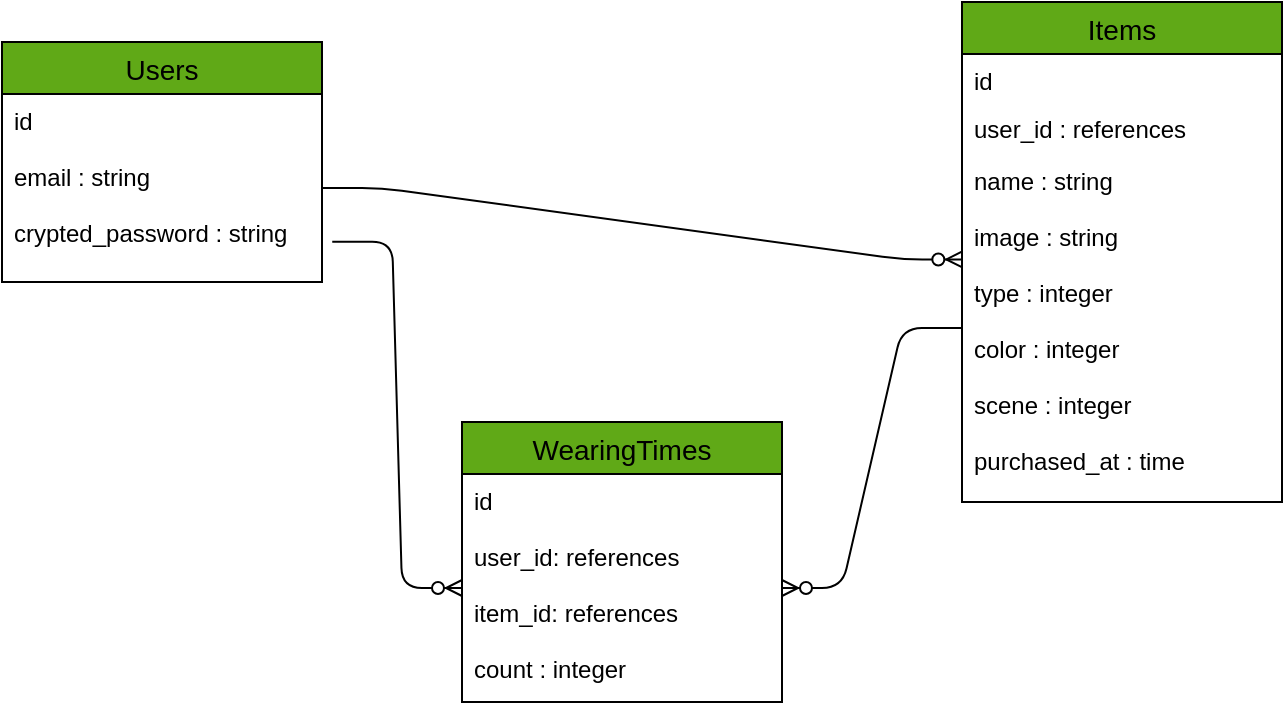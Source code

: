 <mxfile version="13.6.5">
    <diagram id="6hGFLwfOUW9BJ-s0fimq" name="Page-1">
        <mxGraphModel dx="819" dy="430" grid="1" gridSize="10" guides="1" tooltips="1" connect="1" arrows="1" fold="1" page="1" pageScale="1" pageWidth="827" pageHeight="1169" math="0" shadow="0">
            <root>
                <mxCell id="0"/>
                <mxCell id="1" parent="0"/>
                <mxCell id="11" value="" style="edgeStyle=entityRelationEdgeStyle;fontSize=12;html=1;endArrow=ERzeroToMany;endFill=1;exitX=1;exitY=0.5;exitDx=0;exitDy=0;entryX=0.001;entryY=0.303;entryDx=0;entryDy=0;entryPerimeter=0;" parent="1" source="4" target="9" edge="1">
                    <mxGeometry width="100" height="100" relative="1" as="geometry">
                        <mxPoint x="372.64" y="811.776" as="sourcePoint"/>
                        <mxPoint x="303" y="249" as="targetPoint"/>
                    </mxGeometry>
                </mxCell>
                <mxCell id="19" value="" style="edgeStyle=entityRelationEdgeStyle;fontSize=12;html=1;endArrow=ERzeroToMany;endFill=1;" edge="1" parent="1" source="9" target="18">
                    <mxGeometry width="100" height="100" relative="1" as="geometry">
                        <mxPoint x="220" y="263" as="sourcePoint"/>
                        <mxPoint x="460.16" y="218.722" as="targetPoint"/>
                    </mxGeometry>
                </mxCell>
                <mxCell id="20" value="" style="edgeStyle=entityRelationEdgeStyle;fontSize=12;html=1;endArrow=ERzeroToMany;endFill=1;entryX=0;entryY=0.5;entryDx=0;entryDy=0;exitX=1.032;exitY=0.786;exitDx=0;exitDy=0;exitPerimeter=0;" edge="1" parent="1" source="4" target="18">
                    <mxGeometry width="100" height="100" relative="1" as="geometry">
                        <mxPoint x="460" y="253" as="sourcePoint"/>
                        <mxPoint x="370" y="433.0" as="targetPoint"/>
                    </mxGeometry>
                </mxCell>
                <mxCell id="17" value="WearingTimes" style="swimlane;fontStyle=0;childLayout=stackLayout;horizontal=1;startSize=26;horizontalStack=0;resizeParent=1;resizeParentMax=0;resizeLast=0;collapsible=1;marginBottom=0;align=center;fontSize=14;fillColor=#60A917;" vertex="1" parent="1">
                    <mxGeometry x="270" y="270" width="160" height="140" as="geometry"/>
                </mxCell>
                <mxCell id="18" value="id&#10;&#10;user_id: references&#10;&#10;item_id: references&#10;&#10;count : integer" style="text;strokeColor=none;fillColor=none;spacingLeft=4;spacingRight=4;overflow=hidden;rotatable=0;points=[[0,0.5],[1,0.5]];portConstraint=eastwest;fontSize=12;" vertex="1" parent="17">
                    <mxGeometry y="26" width="160" height="114" as="geometry"/>
                </mxCell>
                <mxCell id="6" value="Items" style="swimlane;fontStyle=0;childLayout=stackLayout;horizontal=1;startSize=26;horizontalStack=0;resizeParent=1;resizeParentMax=0;resizeLast=0;collapsible=1;marginBottom=0;align=center;fontSize=14;fillColor=#60A917;" parent="1" vertex="1">
                    <mxGeometry x="520" y="60" width="160" height="250" as="geometry"/>
                </mxCell>
                <mxCell id="7" value="id&#10;&#10;  &#10;&#10;" style="text;strokeColor=none;fillColor=none;spacingLeft=4;spacingRight=4;overflow=hidden;rotatable=0;points=[[0,0.5],[1,0.5]];portConstraint=eastwest;fontSize=12;" parent="6" vertex="1">
                    <mxGeometry y="26" width="160" height="24" as="geometry"/>
                </mxCell>
                <mxCell id="8" value="user_id : references" style="text;strokeColor=none;fillColor=none;spacingLeft=4;spacingRight=4;overflow=hidden;rotatable=0;points=[[0,0.5],[1,0.5]];portConstraint=eastwest;fontSize=12;" parent="6" vertex="1">
                    <mxGeometry y="50" width="160" height="26" as="geometry"/>
                </mxCell>
                <mxCell id="9" value="name : string&#10;&#10;image : string&#10;&#10;type : integer&#10;&#10;color : integer&#10;&#10;scene : integer&#10;&#10;purchased_at : time&#10;" style="text;strokeColor=none;fillColor=none;spacingLeft=4;spacingRight=4;overflow=hidden;rotatable=0;points=[[0,0.5],[1,0.5]];portConstraint=eastwest;fontSize=12;" parent="6" vertex="1">
                    <mxGeometry y="76" width="160" height="174" as="geometry"/>
                </mxCell>
                <mxCell id="2" value="Users" style="swimlane;fontStyle=0;childLayout=stackLayout;horizontal=1;startSize=26;horizontalStack=0;resizeParent=1;resizeParentMax=0;resizeLast=0;collapsible=1;marginBottom=0;align=center;fontSize=14;fillColor=#60A917;" parent="1" vertex="1">
                    <mxGeometry x="40" y="80" width="160" height="120" as="geometry"/>
                </mxCell>
                <mxCell id="4" value="id&#10;&#10;email : string&#10;&#10;crypted_password : string" style="text;strokeColor=none;fillColor=none;spacingLeft=4;spacingRight=4;overflow=hidden;rotatable=0;points=[[0,0.5],[1,0.5]];portConstraint=eastwest;fontSize=12;" parent="2" vertex="1">
                    <mxGeometry y="26" width="160" height="94" as="geometry"/>
                </mxCell>
            </root>
        </mxGraphModel>
    </diagram>
</mxfile>